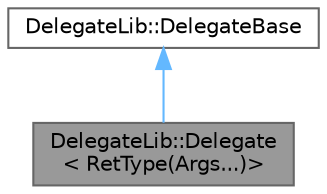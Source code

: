 digraph "DelegateLib::Delegate&lt; RetType(Args...)&gt;"
{
 // LATEX_PDF_SIZE
  bgcolor="transparent";
  edge [fontname=Helvetica,fontsize=10,labelfontname=Helvetica,labelfontsize=10];
  node [fontname=Helvetica,fontsize=10,shape=box,height=0.2,width=0.4];
  Node1 [id="Node000001",label="DelegateLib::Delegate\l\< RetType(Args...)\>",height=0.2,width=0.4,color="gray40", fillcolor="grey60", style="filled", fontcolor="black",tooltip="Template base class for all delegates."];
  Node2 -> Node1 [id="edge1_Node000001_Node000002",dir="back",color="steelblue1",style="solid",tooltip=" "];
  Node2 [id="Node000002",label="DelegateLib::DelegateBase",height=0.2,width=0.4,color="gray40", fillcolor="white", style="filled",URL="$class_delegate_lib_1_1_delegate_base.html",tooltip="Non-template base class for all delegates."];
}
